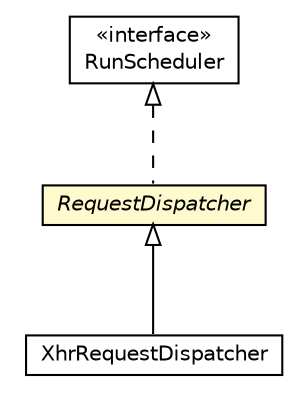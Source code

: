 #!/usr/local/bin/dot
#
# Class diagram 
# Generated by UMLGraph version R5_6-24-gf6e263 (http://www.umlgraph.org/)
#

digraph G {
	edge [fontname="Helvetica",fontsize=10,labelfontname="Helvetica",labelfontsize=10];
	node [fontname="Helvetica",fontsize=10,shape=plaintext];
	nodesep=0.25;
	ranksep=0.5;
	// io.reinert.requestor.core.RequestDispatcher
	c42314 [label=<<table title="io.reinert.requestor.core.RequestDispatcher" border="0" cellborder="1" cellspacing="0" cellpadding="2" port="p" bgcolor="lemonChiffon" href="./RequestDispatcher.html">
		<tr><td><table border="0" cellspacing="0" cellpadding="1">
<tr><td align="center" balign="center"><font face="Helvetica-Oblique"> RequestDispatcher </font></td></tr>
		</table></td></tr>
		</table>>, URL="./RequestDispatcher.html", fontname="Helvetica", fontcolor="black", fontsize=10.0];
	// io.reinert.requestor.gwt.xhr.XhrRequestDispatcher
	c42413 [label=<<table title="io.reinert.requestor.gwt.xhr.XhrRequestDispatcher" border="0" cellborder="1" cellspacing="0" cellpadding="2" port="p" href="../gwt/xhr/XhrRequestDispatcher.html">
		<tr><td><table border="0" cellspacing="0" cellpadding="1">
<tr><td align="center" balign="center"> XhrRequestDispatcher </td></tr>
		</table></td></tr>
		</table>>, URL="../gwt/xhr/XhrRequestDispatcher.html", fontname="Helvetica", fontcolor="black", fontsize=10.0];
	//io.reinert.requestor.core.RequestDispatcher implements io.reinert.requestor.core.RunScheduler
	c42455:p -> c42314:p [dir=back,arrowtail=empty,style=dashed];
	//io.reinert.requestor.gwt.xhr.XhrRequestDispatcher extends io.reinert.requestor.core.RequestDispatcher
	c42314:p -> c42413:p [dir=back,arrowtail=empty];
	// io.reinert.requestor.core.RunScheduler
	c42455 [label=<<table title="io.reinert.requestor.core.RunScheduler" border="0" cellborder="1" cellspacing="0" cellpadding="2" port="p" href="http://java.sun.com/j2se/1.4.2/docs/api/io/reinert/requestor/core/RunScheduler.html">
		<tr><td><table border="0" cellspacing="0" cellpadding="1">
<tr><td align="center" balign="center"> &#171;interface&#187; </td></tr>
<tr><td align="center" balign="center"> RunScheduler </td></tr>
		</table></td></tr>
		</table>>, URL="http://java.sun.com/j2se/1.4.2/docs/api/io/reinert/requestor/core/RunScheduler.html", fontname="Helvetica", fontcolor="black", fontsize=10.0];
}

